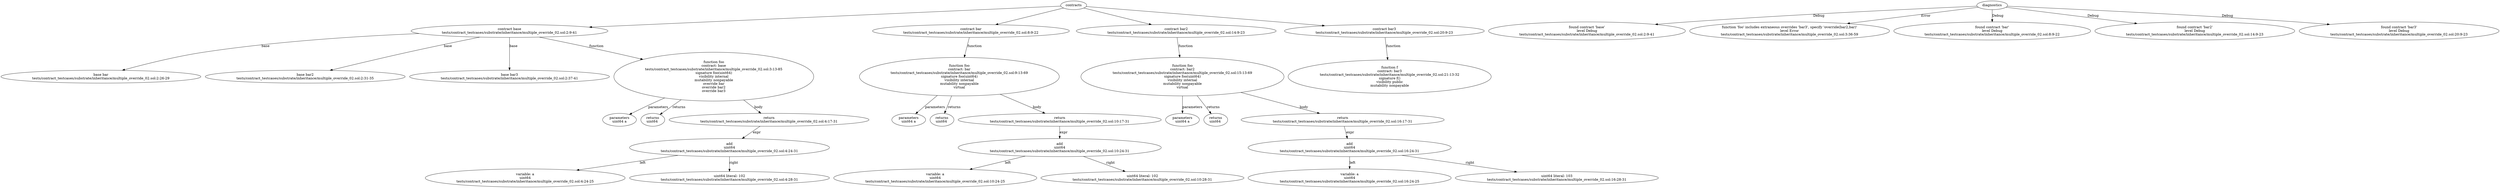 strict digraph "tests/contract_testcases/substrate/inheritance/multiple_override_02.sol" {
	contract [label="contract base\ntests/contract_testcases/substrate/inheritance/multiple_override_02.sol:2:9-41"]
	base [label="base bar\ntests/contract_testcases/substrate/inheritance/multiple_override_02.sol:2:26-29"]
	base_3 [label="base bar2\ntests/contract_testcases/substrate/inheritance/multiple_override_02.sol:2:31-35"]
	base_4 [label="base bar3\ntests/contract_testcases/substrate/inheritance/multiple_override_02.sol:2:37-41"]
	foo [label="function foo\ncontract: base\ntests/contract_testcases/substrate/inheritance/multiple_override_02.sol:3:13-85\nsignature foo(uint64)\nvisibility internal\nmutability nonpayable\noverride bar\noverride bar2\noverride bar3"]
	parameters [label="parameters\nuint64 a"]
	returns [label="returns\nuint64 "]
	return [label="return\ntests/contract_testcases/substrate/inheritance/multiple_override_02.sol:4:17-31"]
	add [label="add\nuint64\ntests/contract_testcases/substrate/inheritance/multiple_override_02.sol:4:24-31"]
	variable [label="variable: a\nuint64\ntests/contract_testcases/substrate/inheritance/multiple_override_02.sol:4:24-25"]
	number_literal [label="uint64 literal: 102\ntests/contract_testcases/substrate/inheritance/multiple_override_02.sol:4:28-31"]
	contract_12 [label="contract bar\ntests/contract_testcases/substrate/inheritance/multiple_override_02.sol:8:9-22"]
	foo_13 [label="function foo\ncontract: bar\ntests/contract_testcases/substrate/inheritance/multiple_override_02.sol:9:13-69\nsignature foo(uint64)\nvisibility internal\nmutability nonpayable\nvirtual"]
	parameters_14 [label="parameters\nuint64 a"]
	returns_15 [label="returns\nuint64 "]
	return_16 [label="return\ntests/contract_testcases/substrate/inheritance/multiple_override_02.sol:10:17-31"]
	add_17 [label="add\nuint64\ntests/contract_testcases/substrate/inheritance/multiple_override_02.sol:10:24-31"]
	variable_18 [label="variable: a\nuint64\ntests/contract_testcases/substrate/inheritance/multiple_override_02.sol:10:24-25"]
	number_literal_19 [label="uint64 literal: 102\ntests/contract_testcases/substrate/inheritance/multiple_override_02.sol:10:28-31"]
	contract_20 [label="contract bar2\ntests/contract_testcases/substrate/inheritance/multiple_override_02.sol:14:9-23"]
	foo_21 [label="function foo\ncontract: bar2\ntests/contract_testcases/substrate/inheritance/multiple_override_02.sol:15:13-69\nsignature foo(uint64)\nvisibility internal\nmutability nonpayable\nvirtual"]
	parameters_22 [label="parameters\nuint64 a"]
	returns_23 [label="returns\nuint64 "]
	return_24 [label="return\ntests/contract_testcases/substrate/inheritance/multiple_override_02.sol:16:17-31"]
	add_25 [label="add\nuint64\ntests/contract_testcases/substrate/inheritance/multiple_override_02.sol:16:24-31"]
	variable_26 [label="variable: a\nuint64\ntests/contract_testcases/substrate/inheritance/multiple_override_02.sol:16:24-25"]
	number_literal_27 [label="uint64 literal: 103\ntests/contract_testcases/substrate/inheritance/multiple_override_02.sol:16:28-31"]
	contract_28 [label="contract bar3\ntests/contract_testcases/substrate/inheritance/multiple_override_02.sol:20:9-23"]
	f [label="function f\ncontract: bar3\ntests/contract_testcases/substrate/inheritance/multiple_override_02.sol:21:13-32\nsignature f()\nvisibility public\nmutability nonpayable"]
	diagnostic [label="found contract 'base'\nlevel Debug\ntests/contract_testcases/substrate/inheritance/multiple_override_02.sol:2:9-41"]
	diagnostic_32 [label="function 'foo' includes extraneous overrides 'bar3', specify 'override(bar2,bar)'\nlevel Error\ntests/contract_testcases/substrate/inheritance/multiple_override_02.sol:3:36-59"]
	diagnostic_33 [label="found contract 'bar'\nlevel Debug\ntests/contract_testcases/substrate/inheritance/multiple_override_02.sol:8:9-22"]
	diagnostic_34 [label="found contract 'bar2'\nlevel Debug\ntests/contract_testcases/substrate/inheritance/multiple_override_02.sol:14:9-23"]
	diagnostic_35 [label="found contract 'bar3'\nlevel Debug\ntests/contract_testcases/substrate/inheritance/multiple_override_02.sol:20:9-23"]
	contracts -> contract
	contract -> base [label="base"]
	contract -> base_3 [label="base"]
	contract -> base_4 [label="base"]
	contract -> foo [label="function"]
	foo -> parameters [label="parameters"]
	foo -> returns [label="returns"]
	foo -> return [label="body"]
	return -> add [label="expr"]
	add -> variable [label="left"]
	add -> number_literal [label="right"]
	contracts -> contract_12
	contract_12 -> foo_13 [label="function"]
	foo_13 -> parameters_14 [label="parameters"]
	foo_13 -> returns_15 [label="returns"]
	foo_13 -> return_16 [label="body"]
	return_16 -> add_17 [label="expr"]
	add_17 -> variable_18 [label="left"]
	add_17 -> number_literal_19 [label="right"]
	contracts -> contract_20
	contract_20 -> foo_21 [label="function"]
	foo_21 -> parameters_22 [label="parameters"]
	foo_21 -> returns_23 [label="returns"]
	foo_21 -> return_24 [label="body"]
	return_24 -> add_25 [label="expr"]
	add_25 -> variable_26 [label="left"]
	add_25 -> number_literal_27 [label="right"]
	contracts -> contract_28
	contract_28 -> f [label="function"]
	diagnostics -> diagnostic [label="Debug"]
	diagnostics -> diagnostic_32 [label="Error"]
	diagnostics -> diagnostic_33 [label="Debug"]
	diagnostics -> diagnostic_34 [label="Debug"]
	diagnostics -> diagnostic_35 [label="Debug"]
}
